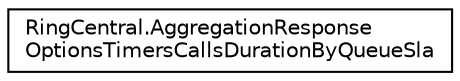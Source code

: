 digraph "Graphical Class Hierarchy"
{
 // LATEX_PDF_SIZE
  edge [fontname="Helvetica",fontsize="10",labelfontname="Helvetica",labelfontsize="10"];
  node [fontname="Helvetica",fontsize="10",shape=record];
  rankdir="LR";
  Node0 [label="RingCentral.AggregationResponse\lOptionsTimersCallsDurationByQueueSla",height=0.2,width=0.4,color="black", fillcolor="white", style="filled",URL="$classRingCentral_1_1AggregationResponseOptionsTimersCallsDurationByQueueSla.html",tooltip=" "];
}

